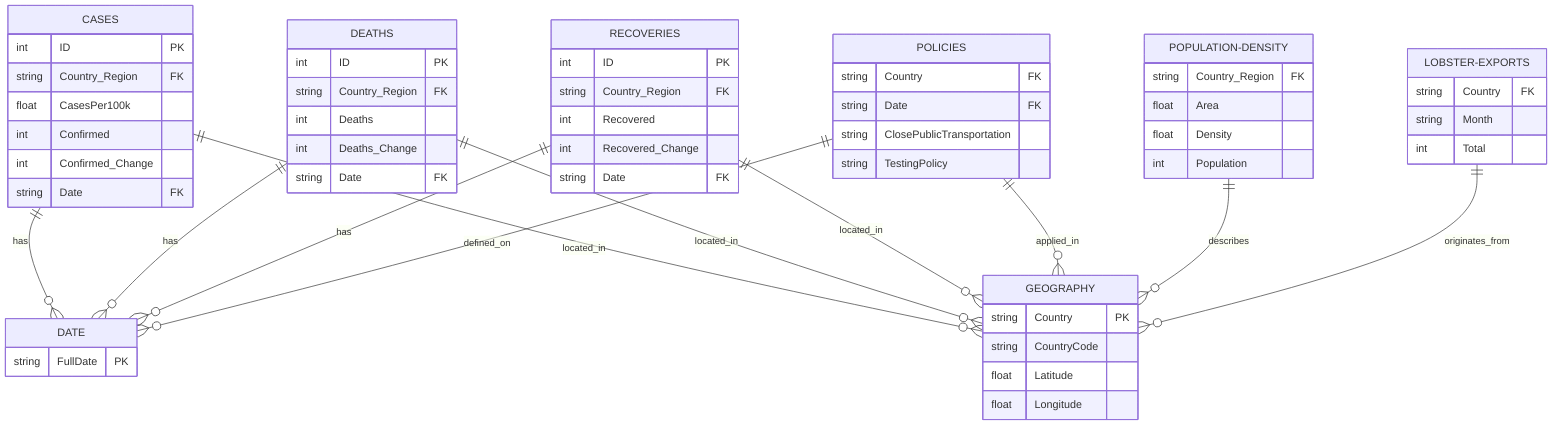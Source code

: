 erDiagram
    CASES ||--o{ DATE : "has"
    CASES ||--o{ GEOGRAPHY : "located_in"
    
    DEATHS ||--o{ DATE : "has"
    DEATHS ||--o{ GEOGRAPHY : "located_in"
    
    RECOVERIES ||--o{ DATE : "has"
    RECOVERIES ||--o{ GEOGRAPHY : "located_in"
    
    POLICIES ||--o{ DATE : "defined_on"
    POLICIES ||--o{ GEOGRAPHY : "applied_in"
    
    POPULATION-DENSITY ||--o{ GEOGRAPHY : "describes"
    LOBSTER-EXPORTS ||--o{ GEOGRAPHY : "originates_from"
    
    DATE {
        string FullDate PK
    }
    
    GEOGRAPHY {
        string Country PK
        string CountryCode
        float Latitude
        float Longitude
    }
    
    POLICIES {
        string Country FK
        string Date FK
        string ClosePublicTransportation
        string TestingPolicy
    }
    
    CASES {
        int ID PK
        string Country_Region FK
        float CasesPer100k
        int Confirmed
        int Confirmed_Change
        string Date FK
    }
    
    DEATHS {
        int ID PK
        string Country_Region FK
        int Deaths
        int Deaths_Change
        string Date FK
    }
    
    RECOVERIES {
        int ID PK
        string Country_Region FK
        int Recovered
        int Recovered_Change
        string Date FK
    }
    
    POPULATION-DENSITY {
        string Country_Region FK
        float Area
        float Density
        int Population
    }
    
    LOBSTER-EXPORTS {
        string Country FK
        string Month
        int Total
    }